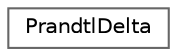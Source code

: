 digraph "Graphical Class Hierarchy"
{
 // LATEX_PDF_SIZE
  bgcolor="transparent";
  edge [fontname=Helvetica,fontsize=10,labelfontname=Helvetica,labelfontsize=10];
  node [fontname=Helvetica,fontsize=10,shape=box,height=0.2,width=0.4];
  rankdir="LR";
  Node0 [id="Node000000",label="PrandtlDelta",height=0.2,width=0.4,color="grey40", fillcolor="white", style="filled",URL="$classFoam_1_1PrandtlDelta.html",tooltip="Apply Prandtl mixing-length based damping function to the specified geometric delta to improve near-w..."];
}
